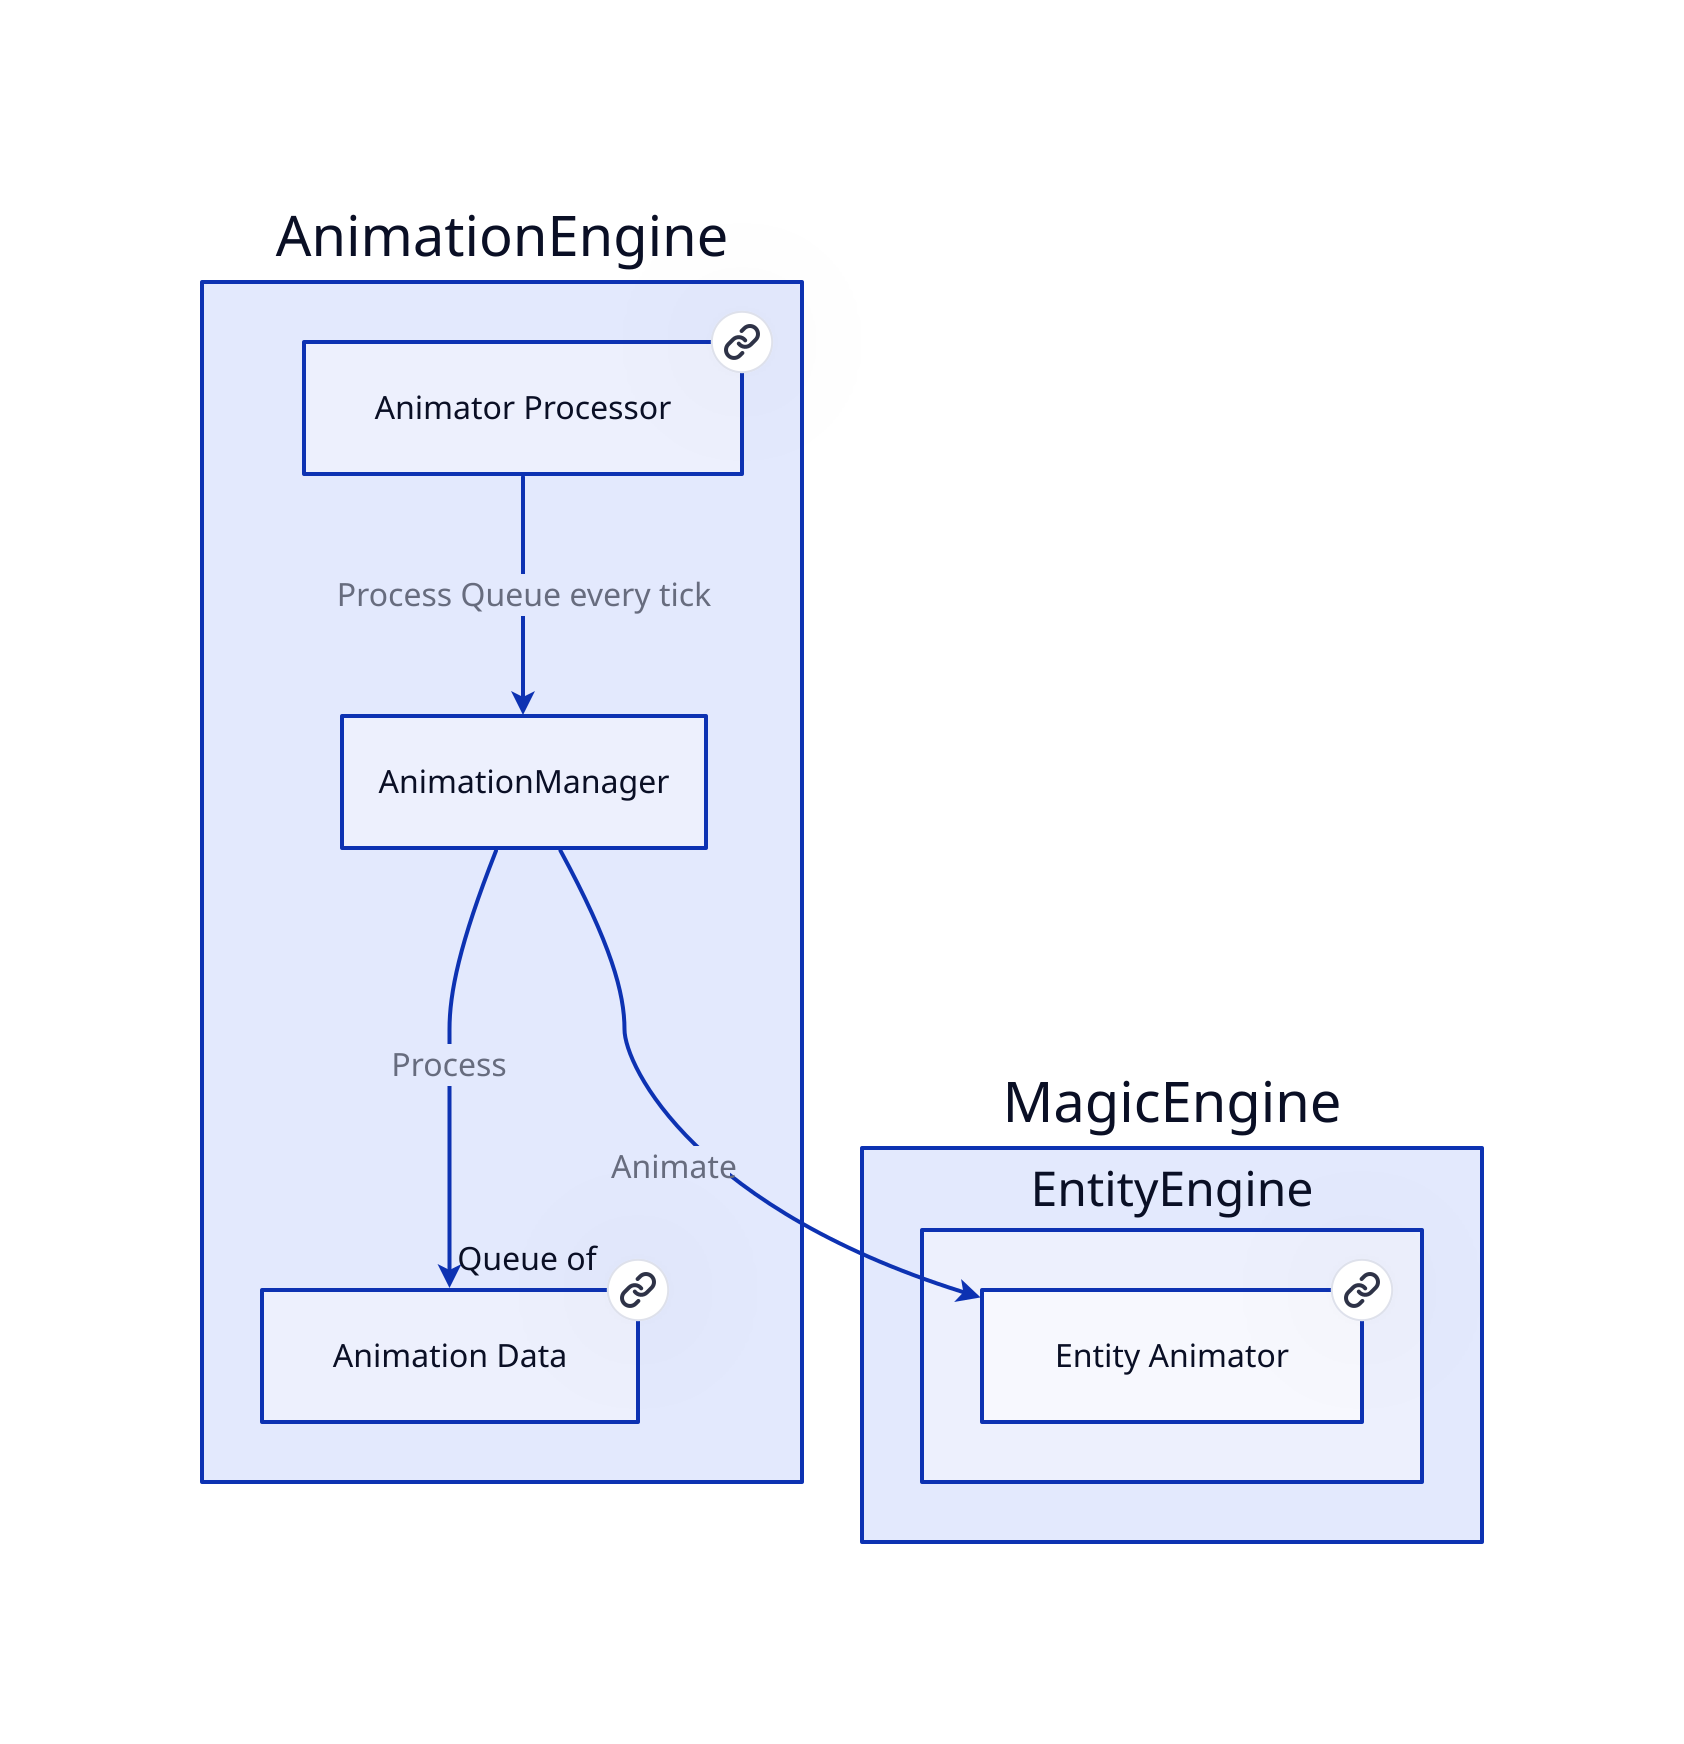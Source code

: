 # Nodes :
MagicEngine: {
    EntityEngine: {
        EntityAnimator: Entity Animator {
           link: EntityAnimator
        }
    }
}
AnimationEngine: {
    AnimationData: Animation Data {
       link: AnimationData
    }
    AnimatorProcessor: Animator Processor {
       link: AnimatorProcessor
    }
}

# Links :
AnimationEngine.AnimatorProcessor -> AnimationEngine.AnimationManager: Process Queue every tick {
source-arrowhead: {}
target-arrowhead: {shape: arrow}
}
AnimationEngine.AnimationManager -> AnimationEngine.AnimationData: Process {
source-arrowhead: {}
target-arrowhead: Queue of{shape: arrow}
}
AnimationEngine.AnimationManager -> MagicEngine.EntityEngine.EntityAnimator: Animate {
source-arrowhead: {}
target-arrowhead: {shape: arrow}
}
